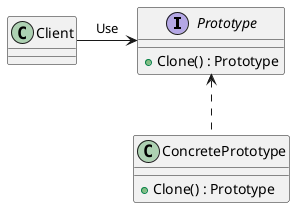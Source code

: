 @startuml
interface Prototype{
	+Clone() : Prototype
}
class ConcretePrototype{
	+Clone() : Prototype
}
class Client{

}
Client -> Prototype : Use
Prototype <.. ConcretePrototype
@enduml